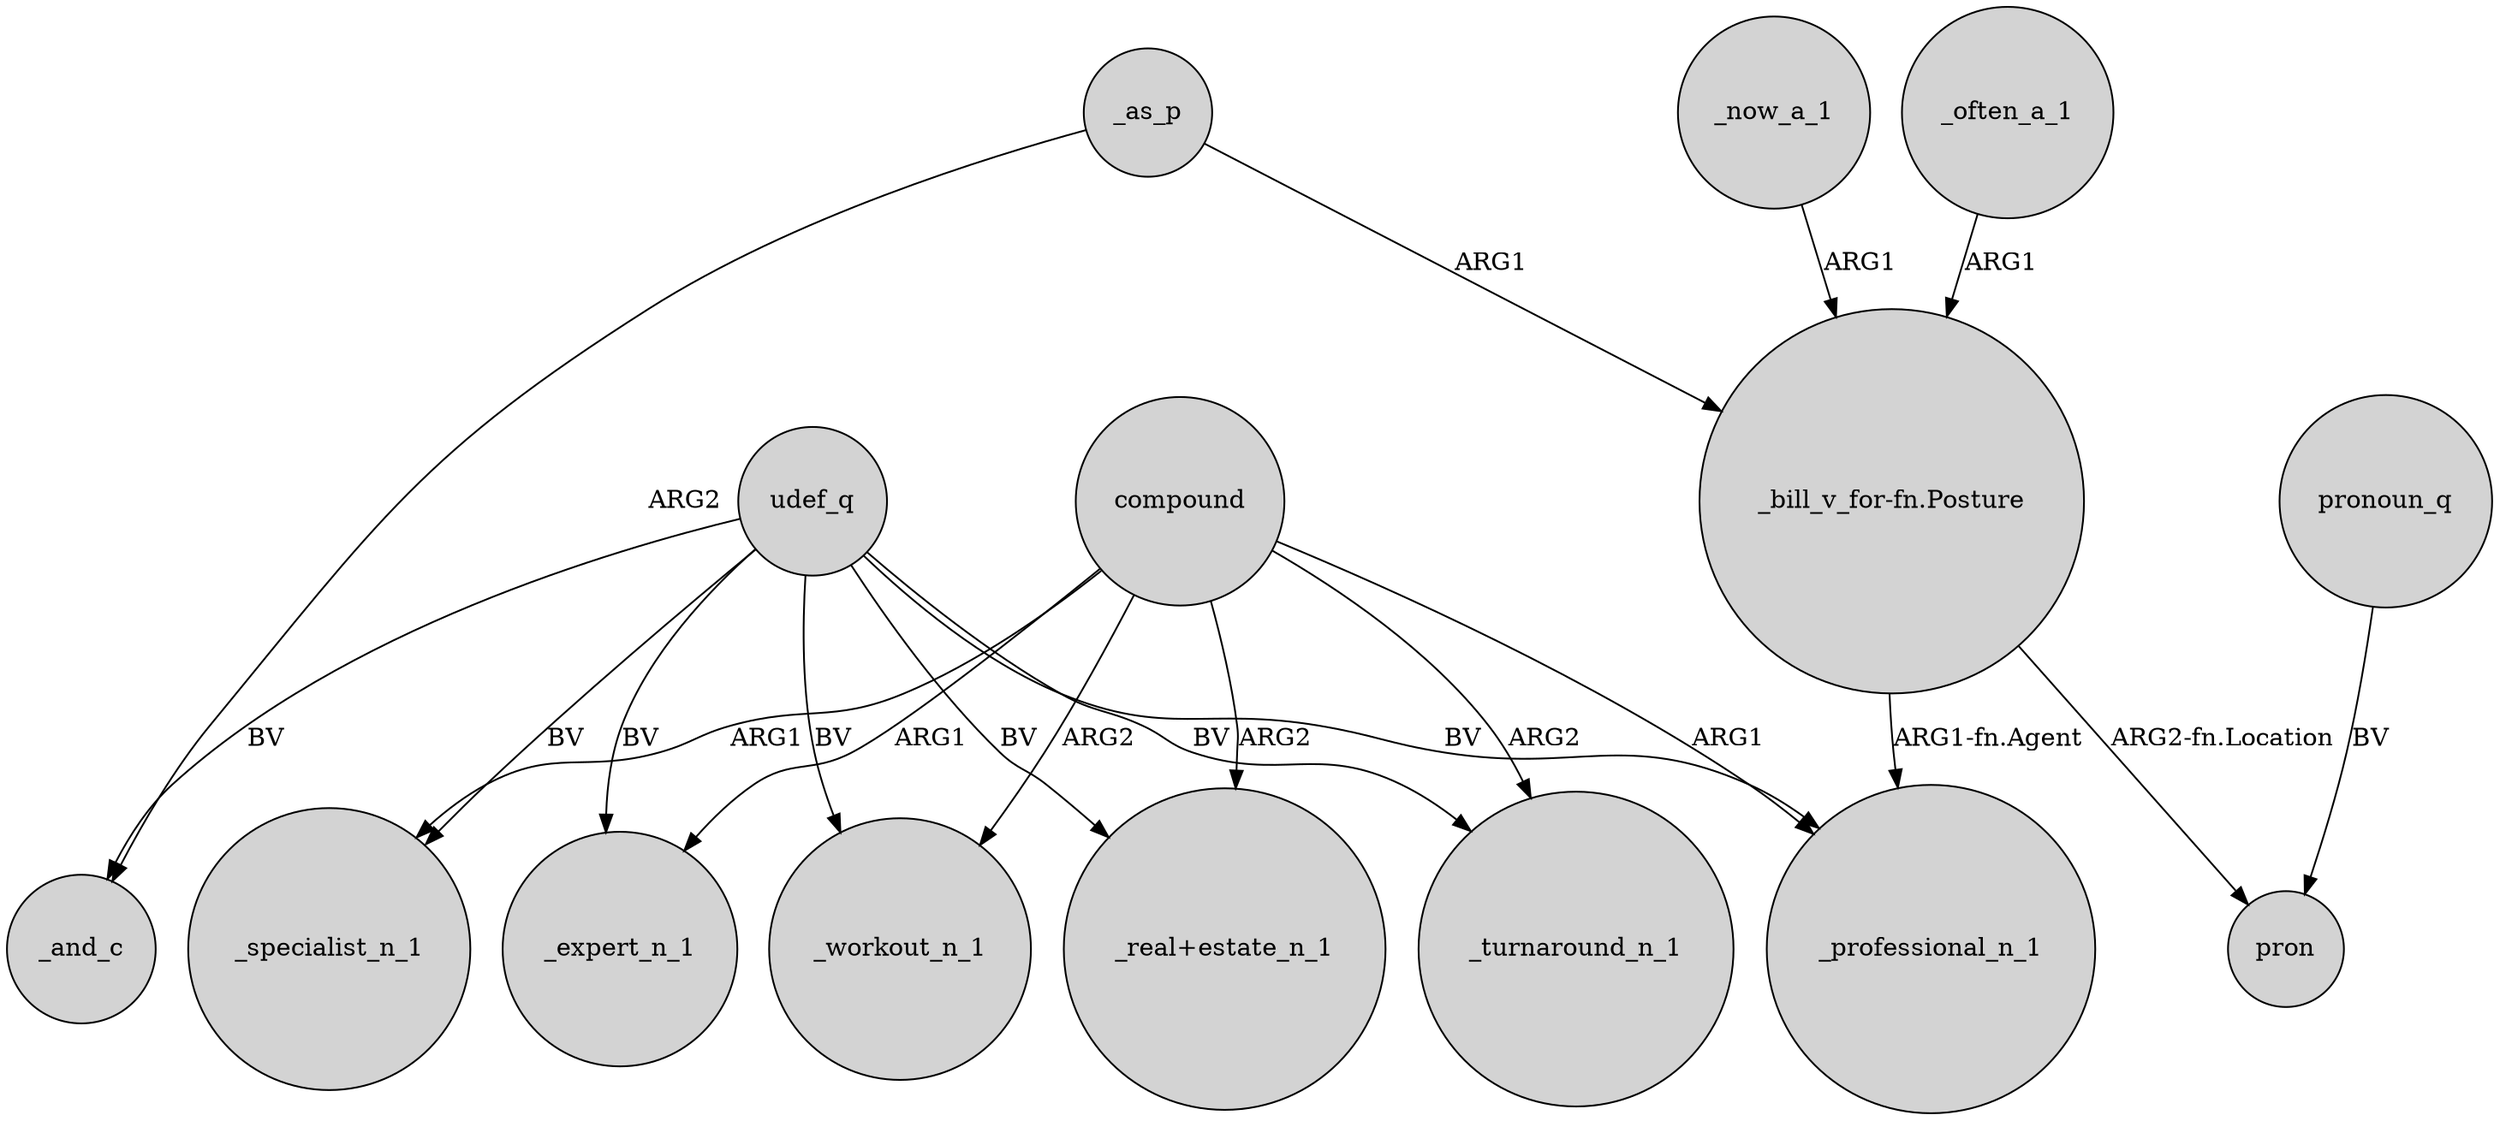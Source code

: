 digraph {
	node [shape=circle style=filled]
	_as_p -> "_bill_v_for-fn.Posture" [label=ARG1]
	compound -> _specialist_n_1 [label=ARG1]
	compound -> _expert_n_1 [label=ARG1]
	udef_q -> _workout_n_1 [label=BV]
	udef_q -> _turnaround_n_1 [label=BV]
	_now_a_1 -> "_bill_v_for-fn.Posture" [label=ARG1]
	_as_p -> _and_c [label=ARG2]
	compound -> "_real+estate_n_1" [label=ARG2]
	udef_q -> _and_c [label=BV]
	"_bill_v_for-fn.Posture" -> pron [label="ARG2-fn.Location"]
	compound -> _turnaround_n_1 [label=ARG2]
	pronoun_q -> pron [label=BV]
	udef_q -> _specialist_n_1 [label=BV]
	udef_q -> _expert_n_1 [label=BV]
	"_bill_v_for-fn.Posture" -> _professional_n_1 [label="ARG1-fn.Agent"]
	udef_q -> _professional_n_1 [label=BV]
	_often_a_1 -> "_bill_v_for-fn.Posture" [label=ARG1]
	udef_q -> "_real+estate_n_1" [label=BV]
	compound -> _workout_n_1 [label=ARG2]
	compound -> _professional_n_1 [label=ARG1]
}
